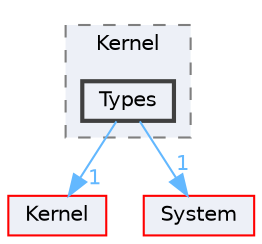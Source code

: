 digraph "Types"
{
 // LATEX_PDF_SIZE
  bgcolor="transparent";
  edge [fontname=Helvetica,fontsize=10,labelfontname=Helvetica,labelfontsize=10];
  node [fontname=Helvetica,fontsize=10,shape=box,height=0.2,width=0.4];
  compound=true
  subgraph clusterdir_3ae5f6a74357e0c9a169e197532c90ac {
    graph [ bgcolor="#edf0f7", pencolor="grey50", label="Kernel", fontname=Helvetica,fontsize=10 style="filled,dashed", URL="dir_3ae5f6a74357e0c9a169e197532c90ac.html",tooltip=""]
  dir_a4a0ef1eb72a6b26e8579ea5984a5a2b [label="Types", fillcolor="#edf0f7", color="grey25", style="filled,bold", URL="dir_a4a0ef1eb72a6b26e8579ea5984a5a2b.html",tooltip=""];
  }
  dir_52bed8acfaac088d5968cb2c84d7645d [label="Kernel", fillcolor="#edf0f7", color="red", style="filled", URL="dir_52bed8acfaac088d5968cb2c84d7645d.html",tooltip=""];
  dir_9af51e3826d4f9e80d9103b2de543e84 [label="System", fillcolor="#edf0f7", color="red", style="filled", URL="dir_9af51e3826d4f9e80d9103b2de543e84.html",tooltip=""];
  dir_a4a0ef1eb72a6b26e8579ea5984a5a2b->dir_52bed8acfaac088d5968cb2c84d7645d [headlabel="1", labeldistance=1.5 headhref="dir_000050_000028.html" href="dir_000050_000028.html" color="steelblue1" fontcolor="steelblue1"];
  dir_a4a0ef1eb72a6b26e8579ea5984a5a2b->dir_9af51e3826d4f9e80d9103b2de543e84 [headlabel="1", labeldistance=1.5 headhref="dir_000050_000046.html" href="dir_000050_000046.html" color="steelblue1" fontcolor="steelblue1"];
}
